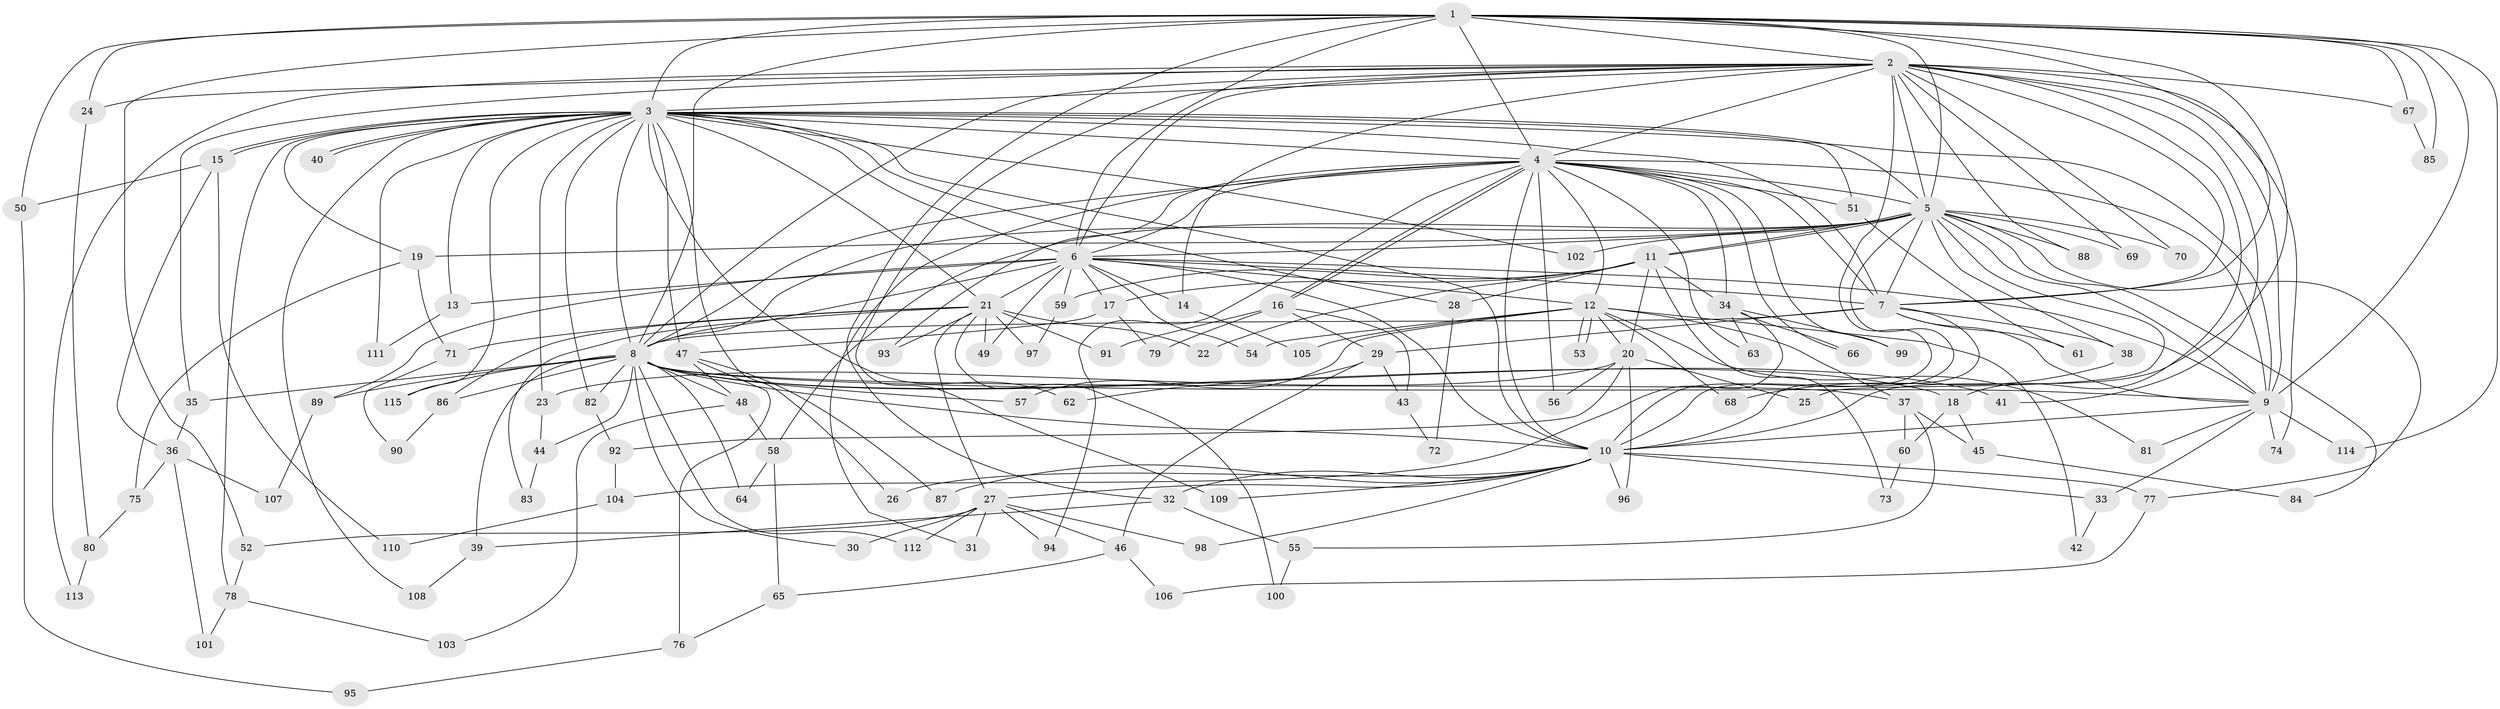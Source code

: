 // coarse degree distribution, {13: 0.03614457831325301, 28: 0.012048192771084338, 24: 0.012048192771084338, 22: 0.012048192771084338, 16: 0.012048192771084338, 15: 0.012048192771084338, 17: 0.012048192771084338, 10: 0.012048192771084338, 3: 0.18072289156626506, 6: 0.04819277108433735, 4: 0.07228915662650602, 5: 0.060240963855421686, 8: 0.024096385542168676, 2: 0.4819277108433735, 1: 0.012048192771084338}
// Generated by graph-tools (version 1.1) at 2025/41/03/06/25 10:41:38]
// undirected, 115 vertices, 255 edges
graph export_dot {
graph [start="1"]
  node [color=gray90,style=filled];
  1;
  2;
  3;
  4;
  5;
  6;
  7;
  8;
  9;
  10;
  11;
  12;
  13;
  14;
  15;
  16;
  17;
  18;
  19;
  20;
  21;
  22;
  23;
  24;
  25;
  26;
  27;
  28;
  29;
  30;
  31;
  32;
  33;
  34;
  35;
  36;
  37;
  38;
  39;
  40;
  41;
  42;
  43;
  44;
  45;
  46;
  47;
  48;
  49;
  50;
  51;
  52;
  53;
  54;
  55;
  56;
  57;
  58;
  59;
  60;
  61;
  62;
  63;
  64;
  65;
  66;
  67;
  68;
  69;
  70;
  71;
  72;
  73;
  74;
  75;
  76;
  77;
  78;
  79;
  80;
  81;
  82;
  83;
  84;
  85;
  86;
  87;
  88;
  89;
  90;
  91;
  92;
  93;
  94;
  95;
  96;
  97;
  98;
  99;
  100;
  101;
  102;
  103;
  104;
  105;
  106;
  107;
  108;
  109;
  110;
  111;
  112;
  113;
  114;
  115;
  1 -- 2;
  1 -- 3;
  1 -- 4;
  1 -- 5;
  1 -- 6;
  1 -- 7;
  1 -- 8;
  1 -- 9;
  1 -- 10;
  1 -- 24;
  1 -- 32;
  1 -- 50;
  1 -- 52;
  1 -- 67;
  1 -- 85;
  1 -- 114;
  2 -- 3;
  2 -- 4;
  2 -- 5;
  2 -- 6;
  2 -- 7;
  2 -- 8;
  2 -- 9;
  2 -- 10;
  2 -- 14;
  2 -- 18;
  2 -- 24;
  2 -- 35;
  2 -- 41;
  2 -- 67;
  2 -- 69;
  2 -- 70;
  2 -- 74;
  2 -- 88;
  2 -- 109;
  2 -- 113;
  3 -- 4;
  3 -- 5;
  3 -- 6;
  3 -- 7;
  3 -- 8;
  3 -- 9;
  3 -- 10;
  3 -- 13;
  3 -- 15;
  3 -- 15;
  3 -- 19;
  3 -- 21;
  3 -- 23;
  3 -- 26;
  3 -- 28;
  3 -- 40;
  3 -- 40;
  3 -- 47;
  3 -- 51;
  3 -- 62;
  3 -- 78;
  3 -- 82;
  3 -- 102;
  3 -- 108;
  3 -- 111;
  3 -- 115;
  4 -- 5;
  4 -- 6;
  4 -- 7;
  4 -- 8;
  4 -- 9;
  4 -- 10;
  4 -- 12;
  4 -- 16;
  4 -- 16;
  4 -- 31;
  4 -- 34;
  4 -- 51;
  4 -- 56;
  4 -- 63;
  4 -- 66;
  4 -- 93;
  4 -- 94;
  4 -- 99;
  5 -- 6;
  5 -- 7;
  5 -- 8;
  5 -- 9;
  5 -- 10;
  5 -- 11;
  5 -- 11;
  5 -- 19;
  5 -- 25;
  5 -- 38;
  5 -- 58;
  5 -- 69;
  5 -- 70;
  5 -- 77;
  5 -- 84;
  5 -- 88;
  5 -- 102;
  6 -- 7;
  6 -- 8;
  6 -- 9;
  6 -- 10;
  6 -- 12;
  6 -- 13;
  6 -- 14;
  6 -- 17;
  6 -- 21;
  6 -- 49;
  6 -- 54;
  6 -- 59;
  6 -- 89;
  7 -- 8;
  7 -- 9;
  7 -- 10;
  7 -- 29;
  7 -- 38;
  7 -- 61;
  8 -- 9;
  8 -- 10;
  8 -- 18;
  8 -- 30;
  8 -- 35;
  8 -- 37;
  8 -- 39;
  8 -- 41;
  8 -- 44;
  8 -- 48;
  8 -- 57;
  8 -- 64;
  8 -- 82;
  8 -- 86;
  8 -- 89;
  8 -- 112;
  8 -- 115;
  9 -- 10;
  9 -- 33;
  9 -- 74;
  9 -- 81;
  9 -- 114;
  10 -- 26;
  10 -- 27;
  10 -- 32;
  10 -- 33;
  10 -- 77;
  10 -- 87;
  10 -- 96;
  10 -- 98;
  10 -- 109;
  11 -- 17;
  11 -- 20;
  11 -- 22;
  11 -- 28;
  11 -- 34;
  11 -- 59;
  11 -- 73;
  12 -- 20;
  12 -- 37;
  12 -- 42;
  12 -- 53;
  12 -- 53;
  12 -- 54;
  12 -- 57;
  12 -- 68;
  12 -- 81;
  12 -- 105;
  13 -- 111;
  14 -- 105;
  15 -- 36;
  15 -- 50;
  15 -- 110;
  16 -- 29;
  16 -- 43;
  16 -- 79;
  16 -- 91;
  17 -- 47;
  17 -- 79;
  18 -- 45;
  18 -- 60;
  19 -- 71;
  19 -- 75;
  20 -- 23;
  20 -- 25;
  20 -- 56;
  20 -- 92;
  20 -- 96;
  21 -- 22;
  21 -- 27;
  21 -- 49;
  21 -- 71;
  21 -- 83;
  21 -- 86;
  21 -- 91;
  21 -- 93;
  21 -- 97;
  21 -- 100;
  23 -- 44;
  24 -- 80;
  27 -- 30;
  27 -- 31;
  27 -- 46;
  27 -- 52;
  27 -- 94;
  27 -- 98;
  27 -- 112;
  28 -- 72;
  29 -- 43;
  29 -- 46;
  29 -- 62;
  32 -- 39;
  32 -- 55;
  33 -- 42;
  34 -- 63;
  34 -- 66;
  34 -- 99;
  34 -- 104;
  35 -- 36;
  36 -- 75;
  36 -- 101;
  36 -- 107;
  37 -- 45;
  37 -- 55;
  37 -- 60;
  38 -- 68;
  39 -- 108;
  43 -- 72;
  44 -- 83;
  45 -- 84;
  46 -- 65;
  46 -- 106;
  47 -- 48;
  47 -- 76;
  47 -- 87;
  48 -- 58;
  48 -- 103;
  50 -- 95;
  51 -- 61;
  52 -- 78;
  55 -- 100;
  58 -- 64;
  58 -- 65;
  59 -- 97;
  60 -- 73;
  65 -- 76;
  67 -- 85;
  71 -- 90;
  75 -- 80;
  76 -- 95;
  77 -- 106;
  78 -- 101;
  78 -- 103;
  80 -- 113;
  82 -- 92;
  86 -- 90;
  89 -- 107;
  92 -- 104;
  104 -- 110;
}
